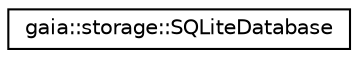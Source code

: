 digraph G
{
  edge [fontname="Helvetica",fontsize="10",labelfontname="Helvetica",labelfontsize="10"];
  node [fontname="Helvetica",fontsize="10",shape=record];
  rankdir=LR;
  Node1 [label="gaia::storage::SQLiteDatabase",height=0.2,width=0.4,color="black", fillcolor="white", style="filled",URL="$da/d1b/classgaia_1_1storage_1_1_s_q_lite_database.html",tooltip="Exposes methods to manage a SQLite database."];
}
